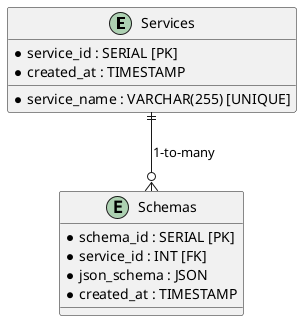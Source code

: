 @startuml
entity "Services" {
    * service_id : SERIAL [PK]
    * service_name : VARCHAR(255) [UNIQUE]
    * created_at : TIMESTAMP
}

entity "Schemas" {
    * schema_id : SERIAL [PK]
    * service_id : INT [FK]
    * json_schema : JSON
    * created_at : TIMESTAMP
}

Services ||--o{ Schemas : "1-to-many"
@enduml
